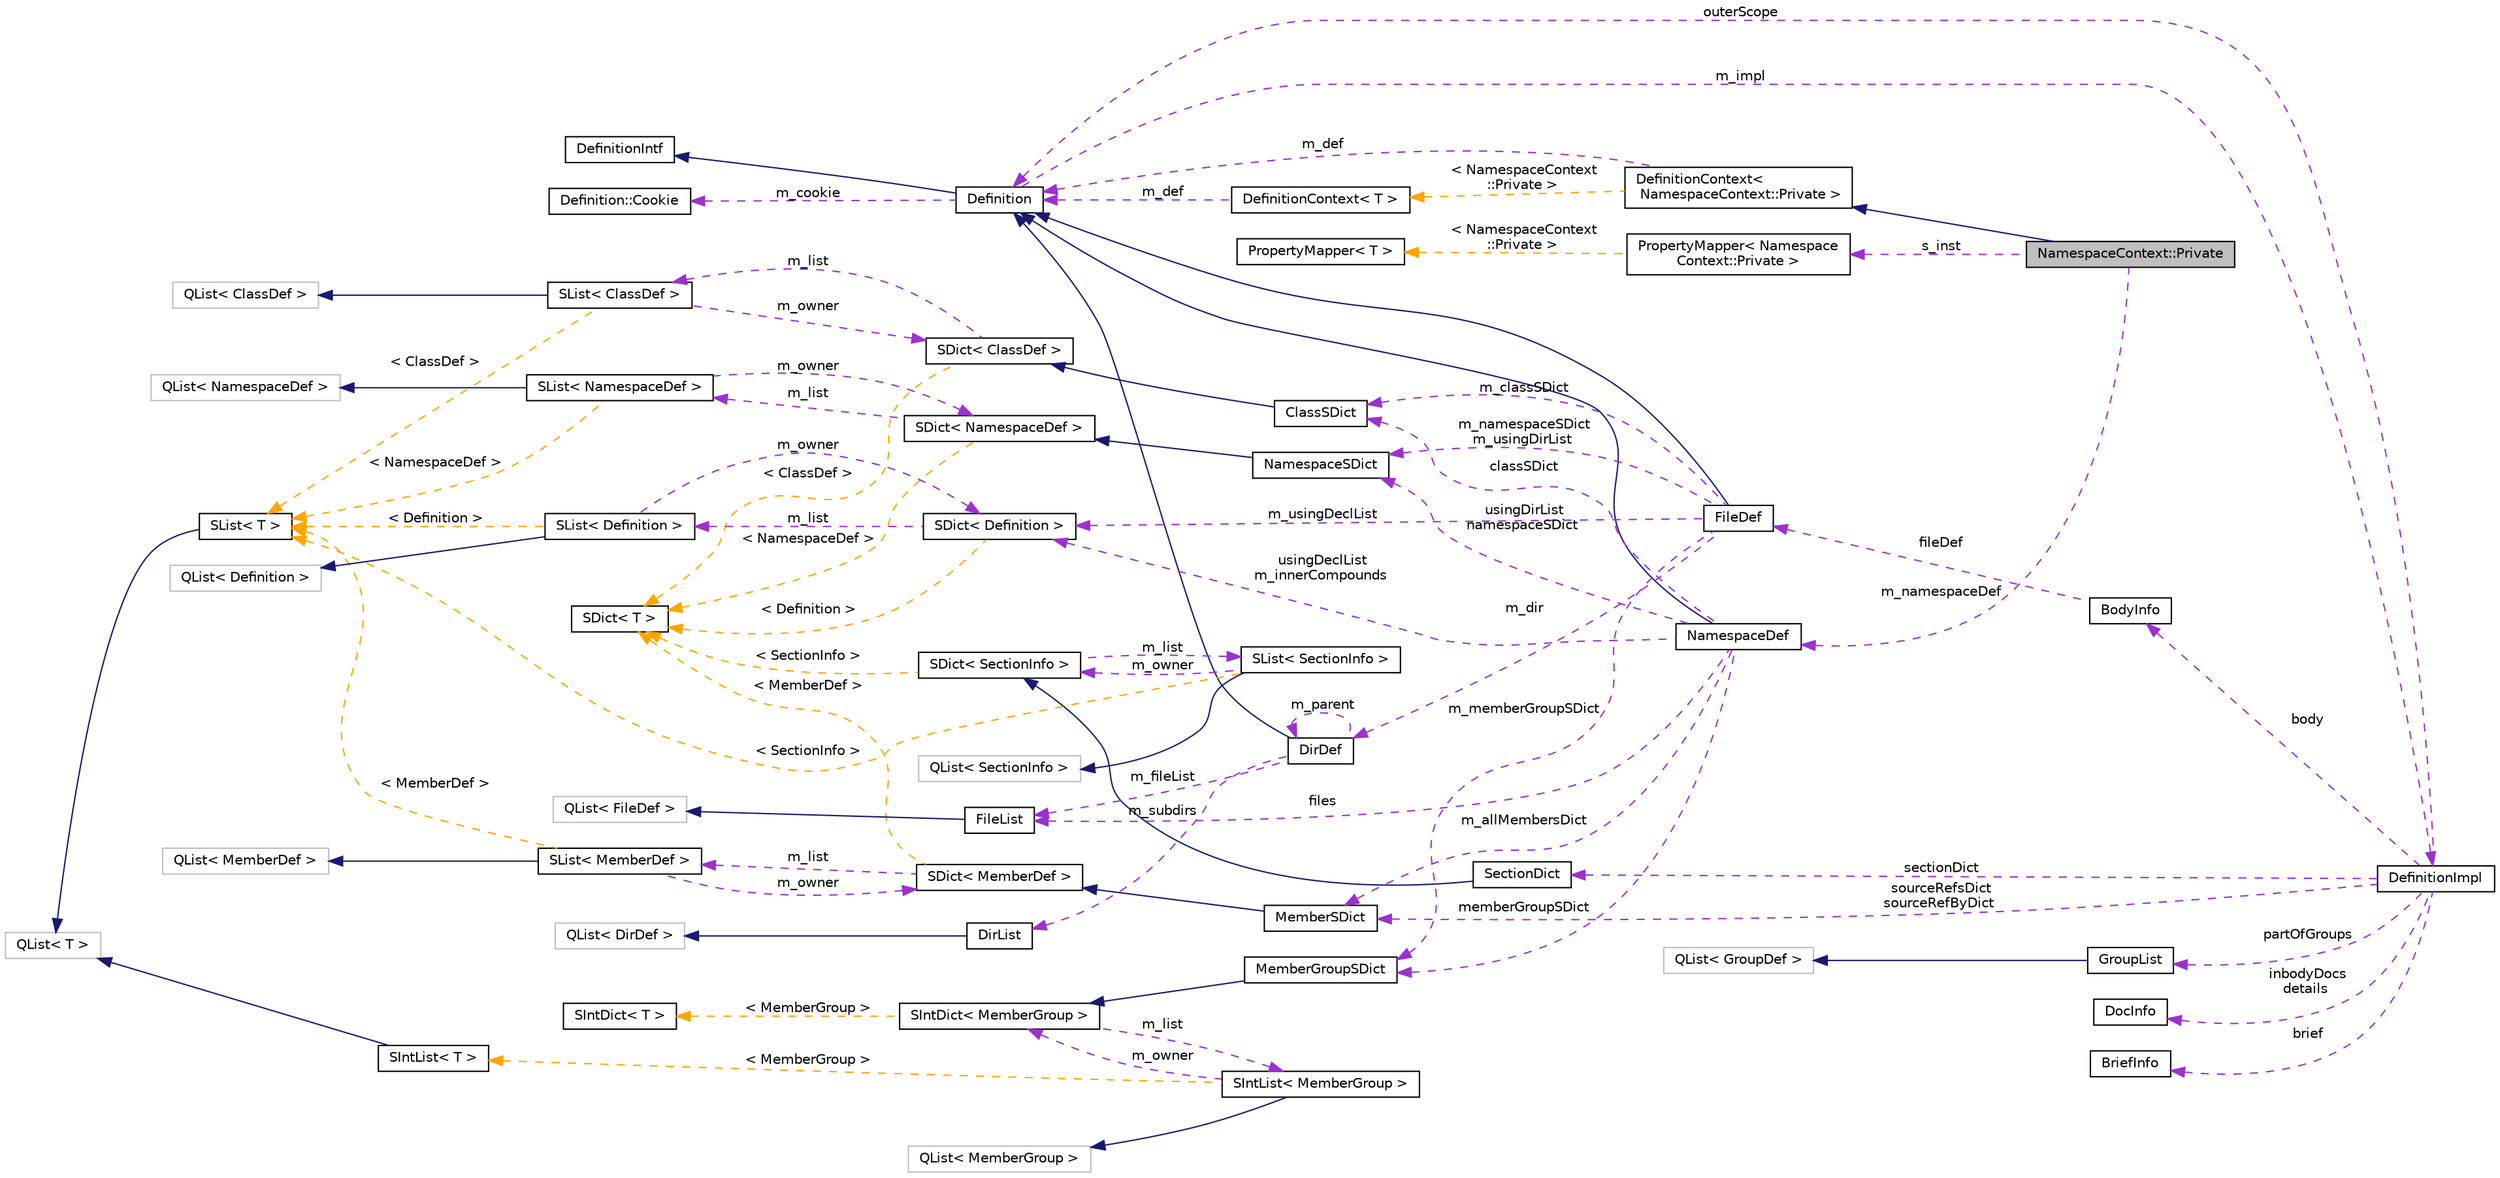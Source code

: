 digraph "NamespaceContext::Private"
{
 // INTERACTIVE_SVG=YES
  edge [fontname="Helvetica",fontsize="10",labelfontname="Helvetica",labelfontsize="10"];
  node [fontname="Helvetica",fontsize="10",shape=record];
  rankdir="LR";
  Node3 [label="NamespaceContext::Private",height=0.2,width=0.4,color="black", fillcolor="grey75", style="filled", fontcolor="black"];
  Node4 -> Node3 [dir="back",color="midnightblue",fontsize="10",style="solid",fontname="Helvetica"];
  Node4 [label="DefinitionContext\<\l NamespaceContext::Private \>",height=0.2,width=0.4,color="black", fillcolor="white", style="filled",URL="$d6/d49/class_definition_context.html"];
  Node5 -> Node4 [dir="back",color="darkorchid3",fontsize="10",style="dashed",label=" m_def" ,fontname="Helvetica"];
  Node5 [label="Definition",height=0.2,width=0.4,color="black", fillcolor="white", style="filled",URL="$d5/dcc/class_definition.html",tooltip="The common base class of all entity definitions found in the sources. "];
  Node6 -> Node5 [dir="back",color="midnightblue",fontsize="10",style="solid",fontname="Helvetica"];
  Node6 [label="DefinitionIntf",height=0.2,width=0.4,color="black", fillcolor="white", style="filled",URL="$d9/d4a/class_definition_intf.html",tooltip="Abstract interface for a Definition or DefinitionList. "];
  Node7 -> Node5 [dir="back",color="darkorchid3",fontsize="10",style="dashed",label=" m_cookie" ,fontname="Helvetica"];
  Node7 [label="Definition::Cookie",height=0.2,width=0.4,color="black", fillcolor="white", style="filled",URL="$d1/d2f/struct_definition_1_1_cookie.html"];
  Node8 -> Node5 [dir="back",color="darkorchid3",fontsize="10",style="dashed",label=" m_impl" ,fontname="Helvetica"];
  Node8 [label="DefinitionImpl",height=0.2,width=0.4,color="black", fillcolor="white", style="filled",URL="$d3/ddf/class_definition_impl.html",tooltip="Private data associated with a Symbol Definition object. "];
  Node9 -> Node8 [dir="back",color="darkorchid3",fontsize="10",style="dashed",label=" sectionDict" ,fontname="Helvetica"];
  Node9 [label="SectionDict",height=0.2,width=0.4,color="black", fillcolor="white", style="filled",URL="$de/d9a/class_section_dict.html",tooltip="Unsorted dictionary of SectionInfo objects. "];
  Node10 -> Node9 [dir="back",color="midnightblue",fontsize="10",style="solid",fontname="Helvetica"];
  Node10 [label="SDict\< SectionInfo \>",height=0.2,width=0.4,color="black", fillcolor="white", style="filled",URL="$d1/d50/class_s_dict.html"];
  Node11 -> Node10 [dir="back",color="darkorchid3",fontsize="10",style="dashed",label=" m_list" ,fontname="Helvetica"];
  Node11 [label="SList\< SectionInfo \>",height=0.2,width=0.4,color="black", fillcolor="white", style="filled",URL="$df/dce/class_s_list.html"];
  Node12 -> Node11 [dir="back",color="midnightblue",fontsize="10",style="solid",fontname="Helvetica"];
  Node12 [label="QList\< SectionInfo \>",height=0.2,width=0.4,color="grey75", fillcolor="white", style="filled"];
  Node10 -> Node11 [dir="back",color="darkorchid3",fontsize="10",style="dashed",label=" m_owner" ,fontname="Helvetica"];
  Node13 -> Node11 [dir="back",color="orange",fontsize="10",style="dashed",label=" \< SectionInfo \>" ,fontname="Helvetica"];
  Node13 [label="SList\< T \>",height=0.2,width=0.4,color="black", fillcolor="white", style="filled",URL="$df/dce/class_s_list.html",tooltip="internal wrapper class that redirects compareValues() to the dictionary "];
  Node14 -> Node13 [dir="back",color="midnightblue",fontsize="10",style="solid",fontname="Helvetica"];
  Node14 [label="QList\< T \>",height=0.2,width=0.4,color="grey75", fillcolor="white", style="filled"];
  Node15 -> Node10 [dir="back",color="orange",fontsize="10",style="dashed",label=" \< SectionInfo \>" ,fontname="Helvetica"];
  Node15 [label="SDict\< T \>",height=0.2,width=0.4,color="black", fillcolor="white", style="filled",URL="$d1/d50/class_s_dict.html",tooltip="Ordered dictionary of elements of type T. "];
  Node16 -> Node8 [dir="back",color="darkorchid3",fontsize="10",style="dashed",label=" body" ,fontname="Helvetica"];
  Node16 [label="BodyInfo",height=0.2,width=0.4,color="black", fillcolor="white", style="filled",URL="$db/dab/struct_body_info.html",tooltip="Data associated with description found in the body. "];
  Node17 -> Node16 [dir="back",color="darkorchid3",fontsize="10",style="dashed",label=" fileDef" ,fontname="Helvetica"];
  Node17 [label="FileDef",height=0.2,width=0.4,color="black", fillcolor="white", style="filled",URL="$de/db0/class_file_def.html",tooltip="A model of a file symbol. "];
  Node5 -> Node17 [dir="back",color="midnightblue",fontsize="10",style="solid",fontname="Helvetica"];
  Node18 -> Node17 [dir="back",color="darkorchid3",fontsize="10",style="dashed",label=" m_classSDict" ,fontname="Helvetica"];
  Node18 [label="ClassSDict",height=0.2,width=0.4,color="black", fillcolor="white", style="filled",URL="$d9/d3d/class_class_s_dict.html",tooltip="A sorted dictionary of ClassDef objects. "];
  Node19 -> Node18 [dir="back",color="midnightblue",fontsize="10",style="solid",fontname="Helvetica"];
  Node19 [label="SDict\< ClassDef \>",height=0.2,width=0.4,color="black", fillcolor="white", style="filled",URL="$d1/d50/class_s_dict.html"];
  Node20 -> Node19 [dir="back",color="darkorchid3",fontsize="10",style="dashed",label=" m_list" ,fontname="Helvetica"];
  Node20 [label="SList\< ClassDef \>",height=0.2,width=0.4,color="black", fillcolor="white", style="filled",URL="$df/dce/class_s_list.html"];
  Node21 -> Node20 [dir="back",color="midnightblue",fontsize="10",style="solid",fontname="Helvetica"];
  Node21 [label="QList\< ClassDef \>",height=0.2,width=0.4,color="grey75", fillcolor="white", style="filled"];
  Node19 -> Node20 [dir="back",color="darkorchid3",fontsize="10",style="dashed",label=" m_owner" ,fontname="Helvetica"];
  Node13 -> Node20 [dir="back",color="orange",fontsize="10",style="dashed",label=" \< ClassDef \>" ,fontname="Helvetica"];
  Node15 -> Node19 [dir="back",color="orange",fontsize="10",style="dashed",label=" \< ClassDef \>" ,fontname="Helvetica"];
  Node22 -> Node17 [dir="back",color="darkorchid3",fontsize="10",style="dashed",label=" m_usingDeclList" ,fontname="Helvetica"];
  Node22 [label="SDict\< Definition \>",height=0.2,width=0.4,color="black", fillcolor="white", style="filled",URL="$d1/d50/class_s_dict.html"];
  Node23 -> Node22 [dir="back",color="darkorchid3",fontsize="10",style="dashed",label=" m_list" ,fontname="Helvetica"];
  Node23 [label="SList\< Definition \>",height=0.2,width=0.4,color="black", fillcolor="white", style="filled",URL="$df/dce/class_s_list.html"];
  Node24 -> Node23 [dir="back",color="midnightblue",fontsize="10",style="solid",fontname="Helvetica"];
  Node24 [label="QList\< Definition \>",height=0.2,width=0.4,color="grey75", fillcolor="white", style="filled"];
  Node22 -> Node23 [dir="back",color="darkorchid3",fontsize="10",style="dashed",label=" m_owner" ,fontname="Helvetica"];
  Node13 -> Node23 [dir="back",color="orange",fontsize="10",style="dashed",label=" \< Definition \>" ,fontname="Helvetica"];
  Node15 -> Node22 [dir="back",color="orange",fontsize="10",style="dashed",label=" \< Definition \>" ,fontname="Helvetica"];
  Node25 -> Node17 [dir="back",color="darkorchid3",fontsize="10",style="dashed",label=" m_memberGroupSDict" ,fontname="Helvetica"];
  Node25 [label="MemberGroupSDict",height=0.2,width=0.4,color="black", fillcolor="white", style="filled",URL="$dc/d1e/class_member_group_s_dict.html",tooltip="A sorted dictionary of MemberGroup objects. "];
  Node26 -> Node25 [dir="back",color="midnightblue",fontsize="10",style="solid",fontname="Helvetica"];
  Node26 [label="SIntDict\< MemberGroup \>",height=0.2,width=0.4,color="black", fillcolor="white", style="filled",URL="$d0/d9f/class_s_int_dict.html"];
  Node27 -> Node26 [dir="back",color="darkorchid3",fontsize="10",style="dashed",label=" m_list" ,fontname="Helvetica"];
  Node27 [label="SIntList\< MemberGroup \>",height=0.2,width=0.4,color="black", fillcolor="white", style="filled",URL="$d8/d9a/class_s_int_list.html"];
  Node28 -> Node27 [dir="back",color="midnightblue",fontsize="10",style="solid",fontname="Helvetica"];
  Node28 [label="QList\< MemberGroup \>",height=0.2,width=0.4,color="grey75", fillcolor="white", style="filled"];
  Node26 -> Node27 [dir="back",color="darkorchid3",fontsize="10",style="dashed",label=" m_owner" ,fontname="Helvetica"];
  Node29 -> Node27 [dir="back",color="orange",fontsize="10",style="dashed",label=" \< MemberGroup \>" ,fontname="Helvetica"];
  Node29 [label="SIntList\< T \>",height=0.2,width=0.4,color="black", fillcolor="white", style="filled",URL="$d8/d9a/class_s_int_list.html",tooltip="internal wrapper class that redirects compareValues() to the dictionary "];
  Node14 -> Node29 [dir="back",color="midnightblue",fontsize="10",style="solid",fontname="Helvetica"];
  Node30 -> Node26 [dir="back",color="orange",fontsize="10",style="dashed",label=" \< MemberGroup \>" ,fontname="Helvetica"];
  Node30 [label="SIntDict\< T \>",height=0.2,width=0.4,color="black", fillcolor="white", style="filled",URL="$d0/d9f/class_s_int_dict.html",tooltip="Ordered dictionary of elements of type T. "];
  Node31 -> Node17 [dir="back",color="darkorchid3",fontsize="10",style="dashed",label=" m_dir" ,fontname="Helvetica"];
  Node31 [label="DirDef",height=0.2,width=0.4,color="black", fillcolor="white", style="filled",URL="$d4/dd4/class_dir_def.html",tooltip="A model of a directory symbol. "];
  Node5 -> Node31 [dir="back",color="midnightblue",fontsize="10",style="solid",fontname="Helvetica"];
  Node32 -> Node31 [dir="back",color="darkorchid3",fontsize="10",style="dashed",label=" m_subdirs" ,fontname="Helvetica"];
  Node32 [label="DirList",height=0.2,width=0.4,color="black", fillcolor="white", style="filled",URL="$dc/d2a/class_dir_list.html",tooltip="A list of directories. "];
  Node33 -> Node32 [dir="back",color="midnightblue",fontsize="10",style="solid",fontname="Helvetica"];
  Node33 [label="QList\< DirDef \>",height=0.2,width=0.4,color="grey75", fillcolor="white", style="filled"];
  Node34 -> Node31 [dir="back",color="darkorchid3",fontsize="10",style="dashed",label=" m_fileList" ,fontname="Helvetica"];
  Node34 [label="FileList",height=0.2,width=0.4,color="black", fillcolor="white", style="filled",URL="$d0/d18/class_file_list.html",tooltip="Class representing a list of FileDef objects. "];
  Node35 -> Node34 [dir="back",color="midnightblue",fontsize="10",style="solid",fontname="Helvetica"];
  Node35 [label="QList\< FileDef \>",height=0.2,width=0.4,color="grey75", fillcolor="white", style="filled"];
  Node31 -> Node31 [dir="back",color="darkorchid3",fontsize="10",style="dashed",label=" m_parent" ,fontname="Helvetica"];
  Node36 -> Node17 [dir="back",color="darkorchid3",fontsize="10",style="dashed",label=" m_namespaceSDict\nm_usingDirList" ,fontname="Helvetica"];
  Node36 [label="NamespaceSDict",height=0.2,width=0.4,color="black", fillcolor="white", style="filled",URL="$d4/d8d/class_namespace_s_dict.html",tooltip="A sorted dictionary of NamespaceDef objects. "];
  Node37 -> Node36 [dir="back",color="midnightblue",fontsize="10",style="solid",fontname="Helvetica"];
  Node37 [label="SDict\< NamespaceDef \>",height=0.2,width=0.4,color="black", fillcolor="white", style="filled",URL="$d1/d50/class_s_dict.html"];
  Node38 -> Node37 [dir="back",color="darkorchid3",fontsize="10",style="dashed",label=" m_list" ,fontname="Helvetica"];
  Node38 [label="SList\< NamespaceDef \>",height=0.2,width=0.4,color="black", fillcolor="white", style="filled",URL="$df/dce/class_s_list.html"];
  Node39 -> Node38 [dir="back",color="midnightblue",fontsize="10",style="solid",fontname="Helvetica"];
  Node39 [label="QList\< NamespaceDef \>",height=0.2,width=0.4,color="grey75", fillcolor="white", style="filled"];
  Node37 -> Node38 [dir="back",color="darkorchid3",fontsize="10",style="dashed",label=" m_owner" ,fontname="Helvetica"];
  Node13 -> Node38 [dir="back",color="orange",fontsize="10",style="dashed",label=" \< NamespaceDef \>" ,fontname="Helvetica"];
  Node15 -> Node37 [dir="back",color="orange",fontsize="10",style="dashed",label=" \< NamespaceDef \>" ,fontname="Helvetica"];
  Node40 -> Node8 [dir="back",color="darkorchid3",fontsize="10",style="dashed",label=" sourceRefsDict\nsourceRefByDict" ,fontname="Helvetica"];
  Node40 [label="MemberSDict",height=0.2,width=0.4,color="black", fillcolor="white", style="filled",URL="$d6/dd6/class_member_s_dict.html",tooltip="A sorted dictionary of MemberDef objects. "];
  Node41 -> Node40 [dir="back",color="midnightblue",fontsize="10",style="solid",fontname="Helvetica"];
  Node41 [label="SDict\< MemberDef \>",height=0.2,width=0.4,color="black", fillcolor="white", style="filled",URL="$d1/d50/class_s_dict.html"];
  Node42 -> Node41 [dir="back",color="darkorchid3",fontsize="10",style="dashed",label=" m_list" ,fontname="Helvetica"];
  Node42 [label="SList\< MemberDef \>",height=0.2,width=0.4,color="black", fillcolor="white", style="filled",URL="$df/dce/class_s_list.html"];
  Node43 -> Node42 [dir="back",color="midnightblue",fontsize="10",style="solid",fontname="Helvetica"];
  Node43 [label="QList\< MemberDef \>",height=0.2,width=0.4,color="grey75", fillcolor="white", style="filled"];
  Node41 -> Node42 [dir="back",color="darkorchid3",fontsize="10",style="dashed",label=" m_owner" ,fontname="Helvetica"];
  Node13 -> Node42 [dir="back",color="orange",fontsize="10",style="dashed",label=" \< MemberDef \>" ,fontname="Helvetica"];
  Node15 -> Node41 [dir="back",color="orange",fontsize="10",style="dashed",label=" \< MemberDef \>" ,fontname="Helvetica"];
  Node44 -> Node8 [dir="back",color="darkorchid3",fontsize="10",style="dashed",label=" partOfGroups" ,fontname="Helvetica"];
  Node44 [label="GroupList",height=0.2,width=0.4,color="black", fillcolor="white", style="filled",URL="$d3/d3b/class_group_list.html",tooltip="A list of GroupDef objects. "];
  Node45 -> Node44 [dir="back",color="midnightblue",fontsize="10",style="solid",fontname="Helvetica"];
  Node45 [label="QList\< GroupDef \>",height=0.2,width=0.4,color="grey75", fillcolor="white", style="filled"];
  Node46 -> Node8 [dir="back",color="darkorchid3",fontsize="10",style="dashed",label=" inbodyDocs\ndetails" ,fontname="Helvetica"];
  Node46 [label="DocInfo",height=0.2,width=0.4,color="black", fillcolor="white", style="filled",URL="$d7/dd5/struct_doc_info.html",tooltip="Data associated with a detailed description. "];
  Node47 -> Node8 [dir="back",color="darkorchid3",fontsize="10",style="dashed",label=" brief" ,fontname="Helvetica"];
  Node47 [label="BriefInfo",height=0.2,width=0.4,color="black", fillcolor="white", style="filled",URL="$d0/da7/struct_brief_info.html",tooltip="Data associated with a brief description. "];
  Node5 -> Node8 [dir="back",color="darkorchid3",fontsize="10",style="dashed",label=" outerScope" ,fontname="Helvetica"];
  Node48 -> Node4 [dir="back",color="orange",fontsize="10",style="dashed",label=" \< NamespaceContext\l::Private \>" ,fontname="Helvetica"];
  Node48 [label="DefinitionContext\< T \>",height=0.2,width=0.4,color="black", fillcolor="white", style="filled",URL="$d6/d49/class_definition_context.html"];
  Node5 -> Node48 [dir="back",color="darkorchid3",fontsize="10",style="dashed",label=" m_def" ,fontname="Helvetica"];
  Node49 -> Node3 [dir="back",color="darkorchid3",fontsize="10",style="dashed",label=" m_namespaceDef" ,fontname="Helvetica"];
  Node49 [label="NamespaceDef",height=0.2,width=0.4,color="black", fillcolor="white", style="filled",URL="$d0/d07/class_namespace_def.html",tooltip="A model of a namespace symbol. "];
  Node5 -> Node49 [dir="back",color="midnightblue",fontsize="10",style="solid",fontname="Helvetica"];
  Node18 -> Node49 [dir="back",color="darkorchid3",fontsize="10",style="dashed",label=" classSDict" ,fontname="Helvetica"];
  Node40 -> Node49 [dir="back",color="darkorchid3",fontsize="10",style="dashed",label=" m_allMembersDict" ,fontname="Helvetica"];
  Node22 -> Node49 [dir="back",color="darkorchid3",fontsize="10",style="dashed",label=" usingDeclList\nm_innerCompounds" ,fontname="Helvetica"];
  Node34 -> Node49 [dir="back",color="darkorchid3",fontsize="10",style="dashed",label=" files" ,fontname="Helvetica"];
  Node25 -> Node49 [dir="back",color="darkorchid3",fontsize="10",style="dashed",label=" memberGroupSDict" ,fontname="Helvetica"];
  Node36 -> Node49 [dir="back",color="darkorchid3",fontsize="10",style="dashed",label=" usingDirList\nnamespaceSDict" ,fontname="Helvetica"];
  Node50 -> Node3 [dir="back",color="darkorchid3",fontsize="10",style="dashed",label=" s_inst" ,fontname="Helvetica"];
  Node50 [label="PropertyMapper\< Namespace\lContext::Private \>",height=0.2,width=0.4,color="black", fillcolor="white", style="filled",URL="$d1/d80/class_property_mapper.html"];
  Node51 -> Node50 [dir="back",color="orange",fontsize="10",style="dashed",label=" \< NamespaceContext\l::Private \>" ,fontname="Helvetica"];
  Node51 [label="PropertyMapper\< T \>",height=0.2,width=0.4,color="black", fillcolor="white", style="filled",URL="$d1/d80/class_property_mapper.html",tooltip="Helper class to map a property name to a handler member function. "];
}
